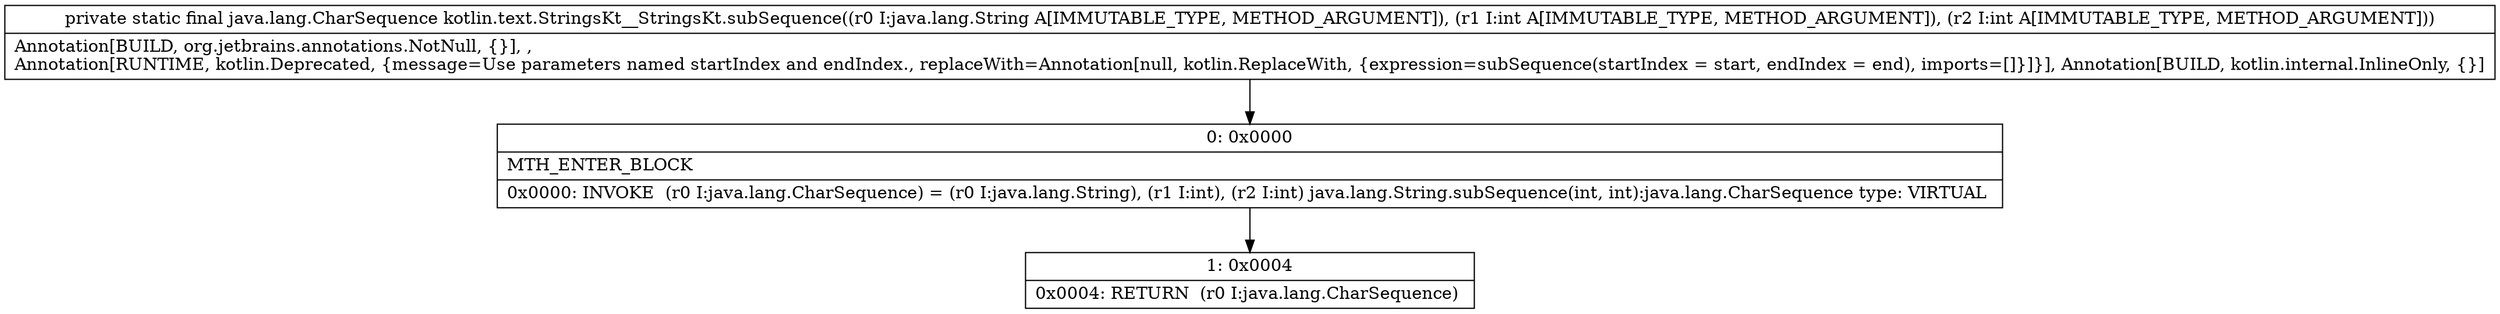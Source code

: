 digraph "CFG forkotlin.text.StringsKt__StringsKt.subSequence(Ljava\/lang\/String;II)Ljava\/lang\/CharSequence;" {
Node_0 [shape=record,label="{0\:\ 0x0000|MTH_ENTER_BLOCK\l|0x0000: INVOKE  (r0 I:java.lang.CharSequence) = (r0 I:java.lang.String), (r1 I:int), (r2 I:int) java.lang.String.subSequence(int, int):java.lang.CharSequence type: VIRTUAL \l}"];
Node_1 [shape=record,label="{1\:\ 0x0004|0x0004: RETURN  (r0 I:java.lang.CharSequence) \l}"];
MethodNode[shape=record,label="{private static final java.lang.CharSequence kotlin.text.StringsKt__StringsKt.subSequence((r0 I:java.lang.String A[IMMUTABLE_TYPE, METHOD_ARGUMENT]), (r1 I:int A[IMMUTABLE_TYPE, METHOD_ARGUMENT]), (r2 I:int A[IMMUTABLE_TYPE, METHOD_ARGUMENT]))  | Annotation[BUILD, org.jetbrains.annotations.NotNull, \{\}], , \lAnnotation[RUNTIME, kotlin.Deprecated, \{message=Use parameters named startIndex and endIndex., replaceWith=Annotation[null, kotlin.ReplaceWith, \{expression=subSequence(startIndex = start, endIndex = end), imports=[]\}]\}], Annotation[BUILD, kotlin.internal.InlineOnly, \{\}]\l}"];
MethodNode -> Node_0;
Node_0 -> Node_1;
}

